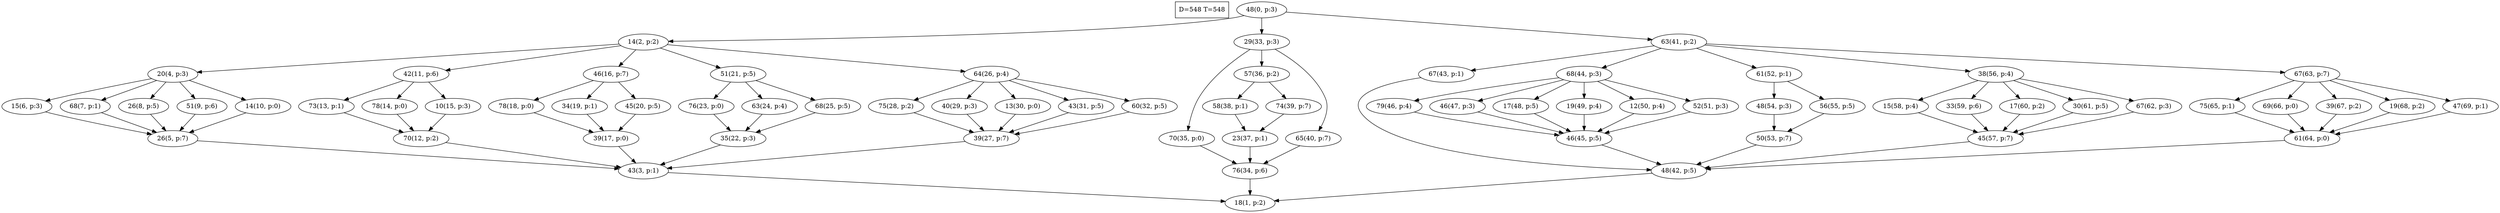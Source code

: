 digraph Task {
i [shape=box, label="D=548 T=548"]; 
0 [label="48(0, p:3)"];
1 [label="18(1, p:2)"];
2 [label="14(2, p:2)"];
3 [label="43(3, p:1)"];
4 [label="20(4, p:3)"];
5 [label="26(5, p:7)"];
6 [label="15(6, p:3)"];
7 [label="68(7, p:1)"];
8 [label="26(8, p:5)"];
9 [label="51(9, p:6)"];
10 [label="14(10, p:0)"];
11 [label="42(11, p:6)"];
12 [label="70(12, p:2)"];
13 [label="73(13, p:1)"];
14 [label="78(14, p:0)"];
15 [label="10(15, p:3)"];
16 [label="46(16, p:7)"];
17 [label="39(17, p:0)"];
18 [label="78(18, p:0)"];
19 [label="34(19, p:1)"];
20 [label="45(20, p:5)"];
21 [label="51(21, p:5)"];
22 [label="35(22, p:3)"];
23 [label="76(23, p:0)"];
24 [label="63(24, p:4)"];
25 [label="68(25, p:5)"];
26 [label="64(26, p:4)"];
27 [label="39(27, p:7)"];
28 [label="75(28, p:2)"];
29 [label="40(29, p:3)"];
30 [label="13(30, p:0)"];
31 [label="43(31, p:5)"];
32 [label="60(32, p:5)"];
33 [label="29(33, p:3)"];
34 [label="76(34, p:6)"];
35 [label="70(35, p:0)"];
36 [label="57(36, p:2)"];
37 [label="23(37, p:1)"];
38 [label="58(38, p:1)"];
39 [label="74(39, p:7)"];
40 [label="65(40, p:7)"];
41 [label="63(41, p:2)"];
42 [label="48(42, p:5)"];
43 [label="67(43, p:1)"];
44 [label="68(44, p:3)"];
45 [label="46(45, p:5)"];
46 [label="79(46, p:4)"];
47 [label="46(47, p:3)"];
48 [label="17(48, p:5)"];
49 [label="19(49, p:4)"];
50 [label="12(50, p:4)"];
51 [label="52(51, p:3)"];
52 [label="61(52, p:1)"];
53 [label="50(53, p:7)"];
54 [label="48(54, p:3)"];
55 [label="56(55, p:5)"];
56 [label="38(56, p:4)"];
57 [label="45(57, p:7)"];
58 [label="15(58, p:4)"];
59 [label="33(59, p:6)"];
60 [label="17(60, p:2)"];
61 [label="30(61, p:5)"];
62 [label="67(62, p:3)"];
63 [label="67(63, p:7)"];
64 [label="61(64, p:0)"];
65 [label="75(65, p:1)"];
66 [label="69(66, p:0)"];
67 [label="39(67, p:2)"];
68 [label="19(68, p:2)"];
69 [label="47(69, p:1)"];
0 -> 2;
0 -> 33;
0 -> 41;
2 -> 4;
2 -> 11;
2 -> 16;
2 -> 21;
2 -> 26;
3 -> 1;
4 -> 6;
4 -> 7;
4 -> 8;
4 -> 9;
4 -> 10;
5 -> 3;
6 -> 5;
7 -> 5;
8 -> 5;
9 -> 5;
10 -> 5;
11 -> 13;
11 -> 14;
11 -> 15;
12 -> 3;
13 -> 12;
14 -> 12;
15 -> 12;
16 -> 18;
16 -> 19;
16 -> 20;
17 -> 3;
18 -> 17;
19 -> 17;
20 -> 17;
21 -> 23;
21 -> 24;
21 -> 25;
22 -> 3;
23 -> 22;
24 -> 22;
25 -> 22;
26 -> 28;
26 -> 29;
26 -> 30;
26 -> 31;
26 -> 32;
27 -> 3;
28 -> 27;
29 -> 27;
30 -> 27;
31 -> 27;
32 -> 27;
33 -> 35;
33 -> 36;
33 -> 40;
34 -> 1;
35 -> 34;
36 -> 38;
36 -> 39;
37 -> 34;
38 -> 37;
39 -> 37;
40 -> 34;
41 -> 43;
41 -> 44;
41 -> 52;
41 -> 56;
41 -> 63;
42 -> 1;
43 -> 42;
44 -> 46;
44 -> 47;
44 -> 48;
44 -> 49;
44 -> 50;
44 -> 51;
45 -> 42;
46 -> 45;
47 -> 45;
48 -> 45;
49 -> 45;
50 -> 45;
51 -> 45;
52 -> 54;
52 -> 55;
53 -> 42;
54 -> 53;
55 -> 53;
56 -> 58;
56 -> 59;
56 -> 60;
56 -> 61;
56 -> 62;
57 -> 42;
58 -> 57;
59 -> 57;
60 -> 57;
61 -> 57;
62 -> 57;
63 -> 65;
63 -> 66;
63 -> 67;
63 -> 68;
63 -> 69;
64 -> 42;
65 -> 64;
66 -> 64;
67 -> 64;
68 -> 64;
69 -> 64;
}